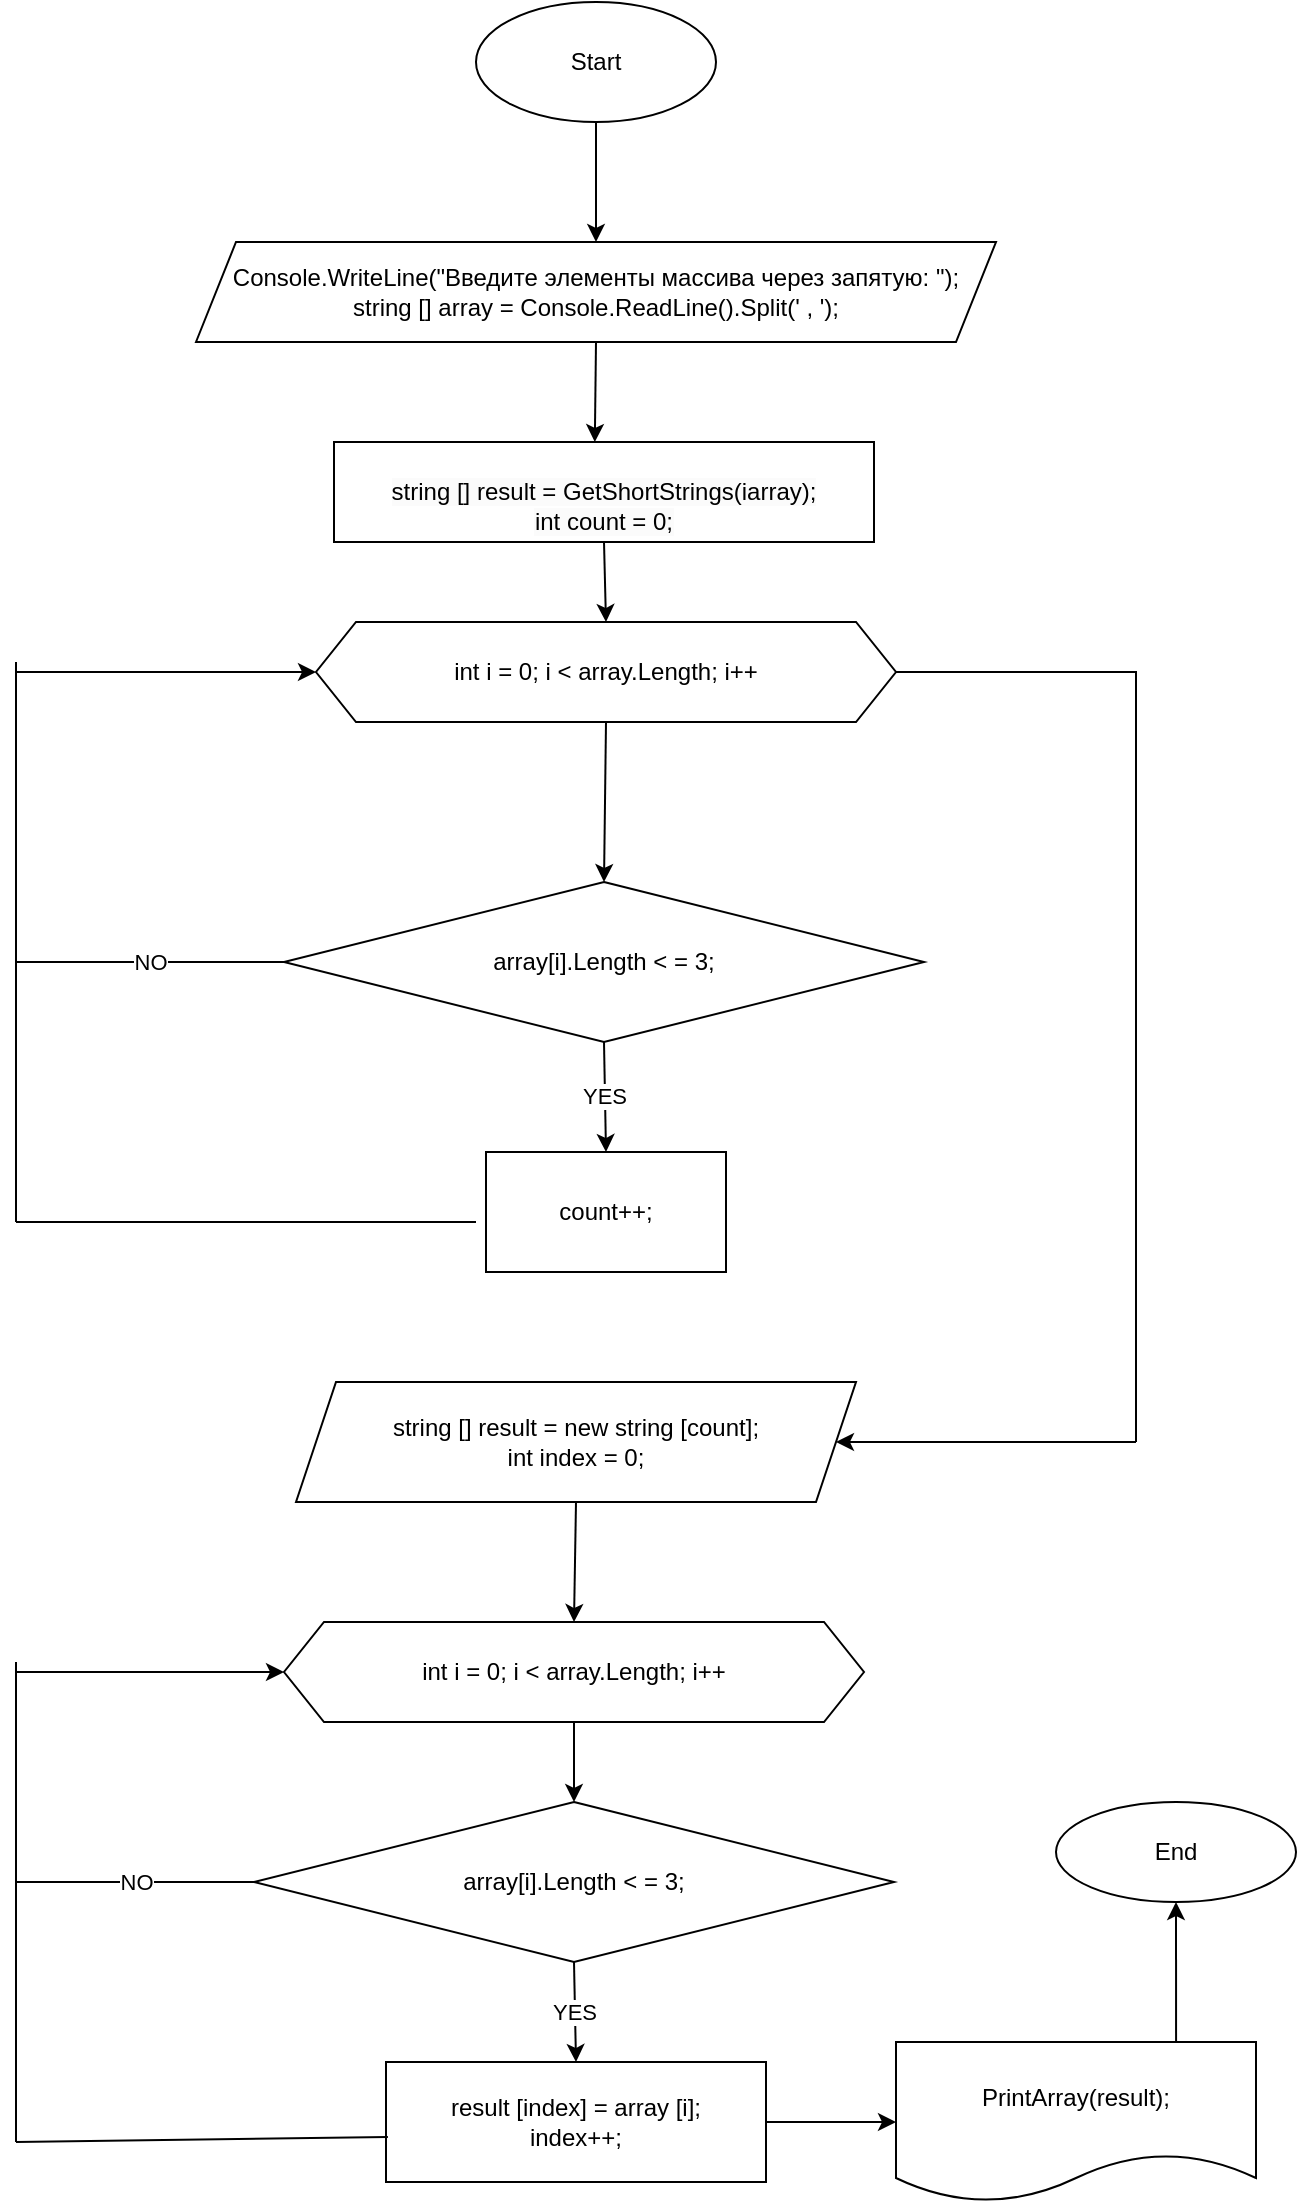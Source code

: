 <mxfile version="21.6.5" type="device">
  <diagram name="Страница 1" id="_xelwKC9rIQ33e0YXeBX">
    <mxGraphModel dx="794" dy="509" grid="1" gridSize="10" guides="1" tooltips="1" connect="1" arrows="1" fold="1" page="1" pageScale="1" pageWidth="827" pageHeight="1169" math="0" shadow="0">
      <root>
        <mxCell id="0" />
        <mxCell id="1" parent="0" />
        <mxCell id="7SCQ_VZyZNSs1Q2hSpi5-1" value="Start" style="ellipse;whiteSpace=wrap;html=1;" vertex="1" parent="1">
          <mxGeometry x="350" y="10" width="120" height="60" as="geometry" />
        </mxCell>
        <mxCell id="7SCQ_VZyZNSs1Q2hSpi5-2" value="" style="endArrow=classic;html=1;rounded=0;exitX=0.5;exitY=1;exitDx=0;exitDy=0;" edge="1" parent="1" source="7SCQ_VZyZNSs1Q2hSpi5-3">
          <mxGeometry width="50" height="50" relative="1" as="geometry">
            <mxPoint x="380" y="290" as="sourcePoint" />
            <mxPoint x="410" y="160" as="targetPoint" />
          </mxGeometry>
        </mxCell>
        <mxCell id="7SCQ_VZyZNSs1Q2hSpi5-9" value="array[i].Length &amp;lt; = 3;" style="rhombus;whiteSpace=wrap;html=1;" vertex="1" parent="1">
          <mxGeometry x="254" y="450" width="320" height="80" as="geometry" />
        </mxCell>
        <mxCell id="7SCQ_VZyZNSs1Q2hSpi5-10" value="int i = 0; i &amp;lt; array.Length; i++" style="shape=hexagon;perimeter=hexagonPerimeter2;whiteSpace=wrap;html=1;fixedSize=1;" vertex="1" parent="1">
          <mxGeometry x="270" y="320" width="290" height="50" as="geometry" />
        </mxCell>
        <mxCell id="7SCQ_VZyZNSs1Q2hSpi5-11" value="" style="endArrow=classic;html=1;rounded=0;entryX=0.5;entryY=0;entryDx=0;entryDy=0;exitX=0.5;exitY=1;exitDx=0;exitDy=0;" edge="1" parent="1" source="7SCQ_VZyZNSs1Q2hSpi5-42" target="7SCQ_VZyZNSs1Q2hSpi5-10">
          <mxGeometry width="50" height="50" relative="1" as="geometry">
            <mxPoint x="410" y="260" as="sourcePoint" />
            <mxPoint x="430" y="240" as="targetPoint" />
          </mxGeometry>
        </mxCell>
        <mxCell id="7SCQ_VZyZNSs1Q2hSpi5-13" value="YES" style="endArrow=classic;html=1;rounded=0;exitX=0.5;exitY=1;exitDx=0;exitDy=0;entryX=0.5;entryY=0;entryDx=0;entryDy=0;" edge="1" parent="1" source="7SCQ_VZyZNSs1Q2hSpi5-9" target="7SCQ_VZyZNSs1Q2hSpi5-14">
          <mxGeometry width="50" height="50" relative="1" as="geometry">
            <mxPoint x="380" y="610" as="sourcePoint" />
            <mxPoint x="415" y="680" as="targetPoint" />
          </mxGeometry>
        </mxCell>
        <mxCell id="7SCQ_VZyZNSs1Q2hSpi5-14" value="count++;" style="rounded=0;whiteSpace=wrap;html=1;" vertex="1" parent="1">
          <mxGeometry x="355" y="585" width="120" height="60" as="geometry" />
        </mxCell>
        <mxCell id="7SCQ_VZyZNSs1Q2hSpi5-17" value="" style="endArrow=none;html=1;rounded=0;" edge="1" parent="1">
          <mxGeometry width="50" height="50" relative="1" as="geometry">
            <mxPoint x="120" y="510" as="sourcePoint" />
            <mxPoint x="120" y="340" as="targetPoint" />
            <Array as="points">
              <mxPoint x="120" y="450" />
            </Array>
          </mxGeometry>
        </mxCell>
        <mxCell id="7SCQ_VZyZNSs1Q2hSpi5-18" value="NO" style="endArrow=none;html=1;rounded=0;exitX=0;exitY=0.5;exitDx=0;exitDy=0;" edge="1" parent="1" source="7SCQ_VZyZNSs1Q2hSpi5-9">
          <mxGeometry width="50" height="50" relative="1" as="geometry">
            <mxPoint x="380" y="450" as="sourcePoint" />
            <mxPoint x="120" y="490" as="targetPoint" />
          </mxGeometry>
        </mxCell>
        <mxCell id="7SCQ_VZyZNSs1Q2hSpi5-19" value="" style="endArrow=classic;html=1;rounded=0;entryX=0;entryY=0.5;entryDx=0;entryDy=0;" edge="1" parent="1" target="7SCQ_VZyZNSs1Q2hSpi5-10">
          <mxGeometry width="50" height="50" relative="1" as="geometry">
            <mxPoint x="120" y="345" as="sourcePoint" />
            <mxPoint x="260" y="409.5" as="targetPoint" />
          </mxGeometry>
        </mxCell>
        <mxCell id="7SCQ_VZyZNSs1Q2hSpi5-21" value="" style="endArrow=none;html=1;rounded=0;" edge="1" parent="1">
          <mxGeometry width="50" height="50" relative="1" as="geometry">
            <mxPoint x="120" y="620" as="sourcePoint" />
            <mxPoint x="120" y="510" as="targetPoint" />
          </mxGeometry>
        </mxCell>
        <mxCell id="7SCQ_VZyZNSs1Q2hSpi5-22" value="" style="endArrow=none;html=1;rounded=0;" edge="1" parent="1">
          <mxGeometry width="50" height="50" relative="1" as="geometry">
            <mxPoint x="120" y="620" as="sourcePoint" />
            <mxPoint x="350" y="620" as="targetPoint" />
          </mxGeometry>
        </mxCell>
        <mxCell id="7SCQ_VZyZNSs1Q2hSpi5-23" value="" style="endArrow=none;html=1;rounded=0;entryX=1;entryY=0.5;entryDx=0;entryDy=0;" edge="1" parent="1" target="7SCQ_VZyZNSs1Q2hSpi5-10">
          <mxGeometry width="50" height="50" relative="1" as="geometry">
            <mxPoint x="680" y="360" as="sourcePoint" />
            <mxPoint x="430" y="480" as="targetPoint" />
            <Array as="points">
              <mxPoint x="680" y="345" />
            </Array>
          </mxGeometry>
        </mxCell>
        <mxCell id="7SCQ_VZyZNSs1Q2hSpi5-24" value="" style="endArrow=none;html=1;rounded=0;" edge="1" parent="1">
          <mxGeometry width="50" height="50" relative="1" as="geometry">
            <mxPoint x="680" y="730" as="sourcePoint" />
            <mxPoint x="680" y="360" as="targetPoint" />
          </mxGeometry>
        </mxCell>
        <mxCell id="7SCQ_VZyZNSs1Q2hSpi5-25" value="" style="endArrow=classic;html=1;rounded=0;" edge="1" parent="1" target="7SCQ_VZyZNSs1Q2hSpi5-26">
          <mxGeometry width="50" height="50" relative="1" as="geometry">
            <mxPoint x="680" y="730" as="sourcePoint" />
            <mxPoint x="470" y="840" as="targetPoint" />
          </mxGeometry>
        </mxCell>
        <mxCell id="7SCQ_VZyZNSs1Q2hSpi5-26" value="string [] result = new string [count];&lt;br&gt;int index = 0;" style="shape=parallelogram;perimeter=parallelogramPerimeter;whiteSpace=wrap;html=1;fixedSize=1;" vertex="1" parent="1">
          <mxGeometry x="260" y="700" width="280" height="60" as="geometry" />
        </mxCell>
        <mxCell id="7SCQ_VZyZNSs1Q2hSpi5-27" value="" style="endArrow=classic;html=1;rounded=0;exitX=0.5;exitY=1;exitDx=0;exitDy=0;entryX=0.5;entryY=0;entryDx=0;entryDy=0;" edge="1" parent="1" source="7SCQ_VZyZNSs1Q2hSpi5-26" target="7SCQ_VZyZNSs1Q2hSpi5-28">
          <mxGeometry width="50" height="50" relative="1" as="geometry">
            <mxPoint x="430" y="810" as="sourcePoint" />
            <mxPoint x="400" y="940" as="targetPoint" />
          </mxGeometry>
        </mxCell>
        <mxCell id="7SCQ_VZyZNSs1Q2hSpi5-28" value="int i = 0; i &amp;lt; array.Length; i++" style="shape=hexagon;perimeter=hexagonPerimeter2;whiteSpace=wrap;html=1;fixedSize=1;" vertex="1" parent="1">
          <mxGeometry x="254" y="820" width="290" height="50" as="geometry" />
        </mxCell>
        <mxCell id="7SCQ_VZyZNSs1Q2hSpi5-29" value="array[i].Length &amp;lt; = 3;" style="rhombus;whiteSpace=wrap;html=1;" vertex="1" parent="1">
          <mxGeometry x="239" y="910" width="320" height="80" as="geometry" />
        </mxCell>
        <mxCell id="7SCQ_VZyZNSs1Q2hSpi5-30" value="" style="endArrow=classic;html=1;rounded=0;exitX=0.5;exitY=1;exitDx=0;exitDy=0;" edge="1" parent="1" source="7SCQ_VZyZNSs1Q2hSpi5-1" target="7SCQ_VZyZNSs1Q2hSpi5-3">
          <mxGeometry width="50" height="50" relative="1" as="geometry">
            <mxPoint x="410" y="90" as="sourcePoint" />
            <mxPoint x="410" y="160" as="targetPoint" />
          </mxGeometry>
        </mxCell>
        <mxCell id="7SCQ_VZyZNSs1Q2hSpi5-3" value="Console.WriteLine(&quot;Введите элементы массива через запятую: &quot;);&lt;br&gt;string [] array = Console.ReadLine().Split(&#39; , &#39;);" style="shape=parallelogram;perimeter=parallelogramPerimeter;whiteSpace=wrap;html=1;fixedSize=1;" vertex="1" parent="1">
          <mxGeometry x="210" y="130" width="400" height="50" as="geometry" />
        </mxCell>
        <mxCell id="7SCQ_VZyZNSs1Q2hSpi5-32" value="" style="endArrow=classic;html=1;rounded=0;exitX=0.5;exitY=1;exitDx=0;exitDy=0;entryX=0.5;entryY=0;entryDx=0;entryDy=0;" edge="1" parent="1" source="7SCQ_VZyZNSs1Q2hSpi5-10" target="7SCQ_VZyZNSs1Q2hSpi5-9">
          <mxGeometry width="50" height="50" relative="1" as="geometry">
            <mxPoint x="430" y="420" as="sourcePoint" />
            <mxPoint x="480" y="370" as="targetPoint" />
          </mxGeometry>
        </mxCell>
        <mxCell id="7SCQ_VZyZNSs1Q2hSpi5-33" value="" style="endArrow=classic;html=1;rounded=0;exitX=0.5;exitY=1;exitDx=0;exitDy=0;entryX=0.5;entryY=0;entryDx=0;entryDy=0;" edge="1" parent="1" source="7SCQ_VZyZNSs1Q2hSpi5-28" target="7SCQ_VZyZNSs1Q2hSpi5-29">
          <mxGeometry width="50" height="50" relative="1" as="geometry">
            <mxPoint x="430" y="980" as="sourcePoint" />
            <mxPoint x="480" y="930" as="targetPoint" />
          </mxGeometry>
        </mxCell>
        <mxCell id="7SCQ_VZyZNSs1Q2hSpi5-34" value="result [index] = array [i];&lt;br&gt;index++;" style="rounded=0;whiteSpace=wrap;html=1;" vertex="1" parent="1">
          <mxGeometry x="305" y="1040" width="190" height="60" as="geometry" />
        </mxCell>
        <mxCell id="7SCQ_VZyZNSs1Q2hSpi5-35" value="YES" style="endArrow=classic;html=1;rounded=0;exitX=0.5;exitY=1;exitDx=0;exitDy=0;entryX=0.5;entryY=0;entryDx=0;entryDy=0;" edge="1" parent="1" source="7SCQ_VZyZNSs1Q2hSpi5-29" target="7SCQ_VZyZNSs1Q2hSpi5-34">
          <mxGeometry width="50" height="50" relative="1" as="geometry">
            <mxPoint x="430" y="900" as="sourcePoint" />
            <mxPoint x="480" y="850" as="targetPoint" />
          </mxGeometry>
        </mxCell>
        <mxCell id="7SCQ_VZyZNSs1Q2hSpi5-36" value="NO" style="endArrow=none;html=1;rounded=0;exitX=0;exitY=0.5;exitDx=0;exitDy=0;" edge="1" parent="1" source="7SCQ_VZyZNSs1Q2hSpi5-29">
          <mxGeometry width="50" height="50" relative="1" as="geometry">
            <mxPoint x="230" y="950" as="sourcePoint" />
            <mxPoint x="120" y="950" as="targetPoint" />
          </mxGeometry>
        </mxCell>
        <mxCell id="7SCQ_VZyZNSs1Q2hSpi5-37" value="" style="endArrow=none;html=1;rounded=0;exitX=0.005;exitY=0.625;exitDx=0;exitDy=0;exitPerimeter=0;" edge="1" parent="1" source="7SCQ_VZyZNSs1Q2hSpi5-34">
          <mxGeometry width="50" height="50" relative="1" as="geometry">
            <mxPoint x="300" y="1080" as="sourcePoint" />
            <mxPoint x="120" y="1080" as="targetPoint" />
          </mxGeometry>
        </mxCell>
        <mxCell id="7SCQ_VZyZNSs1Q2hSpi5-38" value="" style="endArrow=none;html=1;rounded=0;" edge="1" parent="1">
          <mxGeometry width="50" height="50" relative="1" as="geometry">
            <mxPoint x="120" y="1080" as="sourcePoint" />
            <mxPoint x="120" y="840" as="targetPoint" />
          </mxGeometry>
        </mxCell>
        <mxCell id="7SCQ_VZyZNSs1Q2hSpi5-39" value="" style="endArrow=classic;html=1;rounded=0;entryX=0;entryY=0.5;entryDx=0;entryDy=0;" edge="1" parent="1" target="7SCQ_VZyZNSs1Q2hSpi5-28">
          <mxGeometry width="50" height="50" relative="1" as="geometry">
            <mxPoint x="120" y="845" as="sourcePoint" />
            <mxPoint x="480" y="930" as="targetPoint" />
          </mxGeometry>
        </mxCell>
        <mxCell id="7SCQ_VZyZNSs1Q2hSpi5-40" value="" style="endArrow=classic;html=1;rounded=0;exitX=1;exitY=0.5;exitDx=0;exitDy=0;" edge="1" parent="1" source="7SCQ_VZyZNSs1Q2hSpi5-34" target="7SCQ_VZyZNSs1Q2hSpi5-41">
          <mxGeometry width="50" height="50" relative="1" as="geometry">
            <mxPoint x="430" y="1140" as="sourcePoint" />
            <mxPoint x="570" y="1070" as="targetPoint" />
          </mxGeometry>
        </mxCell>
        <mxCell id="7SCQ_VZyZNSs1Q2hSpi5-41" value="PrintArray(result);" style="shape=document;whiteSpace=wrap;html=1;boundedLbl=1;" vertex="1" parent="1">
          <mxGeometry x="560" y="1030" width="180" height="80" as="geometry" />
        </mxCell>
        <mxCell id="7SCQ_VZyZNSs1Q2hSpi5-43" value="" style="endArrow=classic;html=1;rounded=0;entryX=0.483;entryY=0;entryDx=0;entryDy=0;exitX=0.5;exitY=1;exitDx=0;exitDy=0;entryPerimeter=0;" edge="1" parent="1" source="7SCQ_VZyZNSs1Q2hSpi5-3" target="7SCQ_VZyZNSs1Q2hSpi5-42">
          <mxGeometry width="50" height="50" relative="1" as="geometry">
            <mxPoint x="410" y="180" as="sourcePoint" />
            <mxPoint x="410" y="320" as="targetPoint" />
          </mxGeometry>
        </mxCell>
        <mxCell id="7SCQ_VZyZNSs1Q2hSpi5-42" value="&lt;span style=&quot;color: rgb(0, 0, 0); font-family: Helvetica; font-size: 12px; font-style: normal; font-variant-ligatures: normal; font-variant-caps: normal; font-weight: 400; letter-spacing: normal; orphans: 2; text-align: center; text-indent: 0px; text-transform: none; widows: 2; word-spacing: 0px; -webkit-text-stroke-width: 0px; background-color: rgb(251, 251, 251); text-decoration-thickness: initial; text-decoration-style: initial; text-decoration-color: initial; float: none; display: inline !important;&quot;&gt;&lt;br&gt;string [] result = GetShortStrings(iarray);&lt;/span&gt;&lt;br style=&quot;border-color: var(--border-color); color: rgb(0, 0, 0); font-family: Helvetica; font-size: 12px; font-style: normal; font-variant-ligatures: normal; font-variant-caps: normal; font-weight: 400; letter-spacing: normal; orphans: 2; text-align: center; text-indent: 0px; text-transform: none; widows: 2; word-spacing: 0px; -webkit-text-stroke-width: 0px; background-color: rgb(251, 251, 251); text-decoration-thickness: initial; text-decoration-style: initial; text-decoration-color: initial;&quot;&gt;&lt;span style=&quot;color: rgb(0, 0, 0); font-family: Helvetica; font-size: 12px; font-style: normal; font-variant-ligatures: normal; font-variant-caps: normal; font-weight: 400; letter-spacing: normal; orphans: 2; text-align: center; text-indent: 0px; text-transform: none; widows: 2; word-spacing: 0px; -webkit-text-stroke-width: 0px; background-color: rgb(251, 251, 251); text-decoration-thickness: initial; text-decoration-style: initial; text-decoration-color: initial; float: none; display: inline !important;&quot;&gt;int count = 0;&lt;/span&gt;" style="rounded=0;whiteSpace=wrap;html=1;" vertex="1" parent="1">
          <mxGeometry x="279" y="230" width="270" height="50" as="geometry" />
        </mxCell>
        <mxCell id="7SCQ_VZyZNSs1Q2hSpi5-44" value="" style="endArrow=classic;html=1;rounded=0;exitX=0.778;exitY=0;exitDx=0;exitDy=0;exitPerimeter=0;" edge="1" parent="1" source="7SCQ_VZyZNSs1Q2hSpi5-41" target="7SCQ_VZyZNSs1Q2hSpi5-45">
          <mxGeometry width="50" height="50" relative="1" as="geometry">
            <mxPoint x="700" y="1020" as="sourcePoint" />
            <mxPoint x="700" y="920" as="targetPoint" />
          </mxGeometry>
        </mxCell>
        <mxCell id="7SCQ_VZyZNSs1Q2hSpi5-45" value="End" style="ellipse;whiteSpace=wrap;html=1;" vertex="1" parent="1">
          <mxGeometry x="640" y="910" width="120" height="50" as="geometry" />
        </mxCell>
      </root>
    </mxGraphModel>
  </diagram>
</mxfile>
